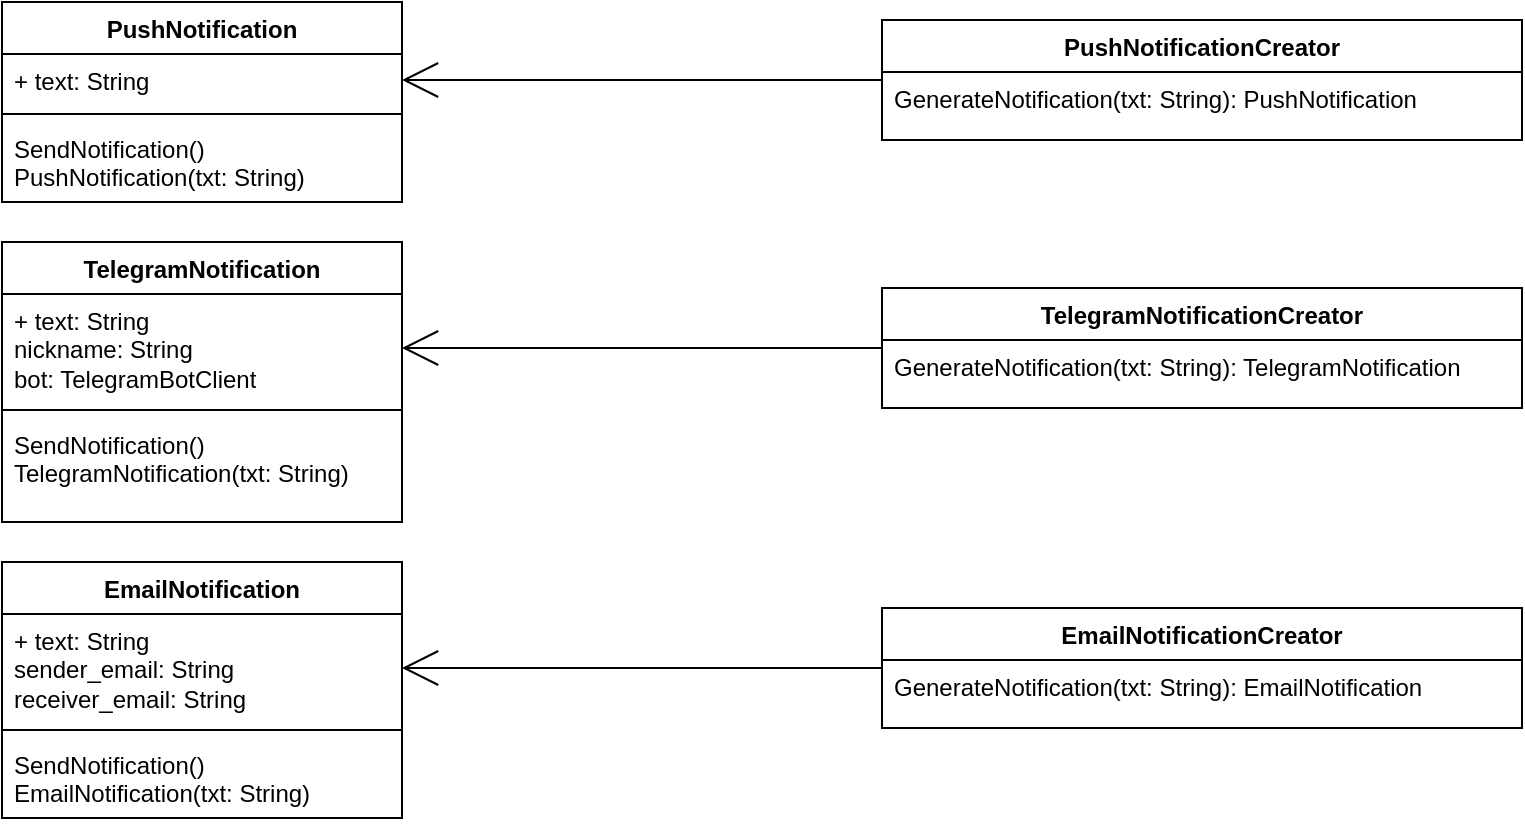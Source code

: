 <mxfile version="26.0.9" pages="2">
  <diagram name="Без паттерна" id="xz3U-ByC0ffsWiTSNZ2B">
    <mxGraphModel dx="1050" dy="621" grid="1" gridSize="10" guides="1" tooltips="1" connect="1" arrows="1" fold="1" page="1" pageScale="1" pageWidth="827" pageHeight="1169" math="0" shadow="0">
      <root>
        <mxCell id="0" />
        <mxCell id="1" parent="0" />
        <mxCell id="N7K4YCnkLaYlek5cA4Ty-5" value="PushNotificationCreator" style="swimlane;fontStyle=1;align=center;verticalAlign=top;childLayout=stackLayout;horizontal=1;startSize=26;horizontalStack=0;resizeParent=1;resizeParentMax=0;resizeLast=0;collapsible=1;marginBottom=0;whiteSpace=wrap;html=1;" parent="1" vertex="1">
          <mxGeometry x="480" y="89" width="320" height="60" as="geometry">
            <mxRectangle x="520" y="79" width="170" height="30" as="alternateBounds" />
          </mxGeometry>
        </mxCell>
        <mxCell id="N7K4YCnkLaYlek5cA4Ty-8" value="GenerateNotification(txt: String): PushNotification" style="text;strokeColor=none;fillColor=none;align=left;verticalAlign=top;spacingLeft=4;spacingRight=4;overflow=hidden;rotatable=0;points=[[0,0.5],[1,0.5]];portConstraint=eastwest;whiteSpace=wrap;html=1;" parent="N7K4YCnkLaYlek5cA4Ty-5" vertex="1">
          <mxGeometry y="26" width="320" height="34" as="geometry" />
        </mxCell>
        <mxCell id="N7K4YCnkLaYlek5cA4Ty-13" value="PushNotification" style="swimlane;fontStyle=1;align=center;verticalAlign=top;childLayout=stackLayout;horizontal=1;startSize=26;horizontalStack=0;resizeParent=1;resizeParentMax=0;resizeLast=0;collapsible=1;marginBottom=0;whiteSpace=wrap;html=1;" parent="1" vertex="1">
          <mxGeometry x="40" y="80" width="200" height="100" as="geometry" />
        </mxCell>
        <mxCell id="N7K4YCnkLaYlek5cA4Ty-14" value="+ text: String" style="text;strokeColor=none;fillColor=none;align=left;verticalAlign=top;spacingLeft=4;spacingRight=4;overflow=hidden;rotatable=0;points=[[0,0.5],[1,0.5]];portConstraint=eastwest;whiteSpace=wrap;html=1;" parent="N7K4YCnkLaYlek5cA4Ty-13" vertex="1">
          <mxGeometry y="26" width="200" height="26" as="geometry" />
        </mxCell>
        <mxCell id="N7K4YCnkLaYlek5cA4Ty-15" value="" style="line;strokeWidth=1;fillColor=none;align=left;verticalAlign=middle;spacingTop=-1;spacingLeft=3;spacingRight=3;rotatable=0;labelPosition=right;points=[];portConstraint=eastwest;strokeColor=inherit;" parent="N7K4YCnkLaYlek5cA4Ty-13" vertex="1">
          <mxGeometry y="52" width="200" height="8" as="geometry" />
        </mxCell>
        <mxCell id="N7K4YCnkLaYlek5cA4Ty-16" value="SendNotification()&lt;div&gt;PushNotification(txt: String)&lt;/div&gt;" style="text;strokeColor=none;fillColor=none;align=left;verticalAlign=top;spacingLeft=4;spacingRight=4;overflow=hidden;rotatable=0;points=[[0,0.5],[1,0.5]];portConstraint=eastwest;whiteSpace=wrap;html=1;" parent="N7K4YCnkLaYlek5cA4Ty-13" vertex="1">
          <mxGeometry y="60" width="200" height="40" as="geometry" />
        </mxCell>
        <mxCell id="N7K4YCnkLaYlek5cA4Ty-17" value="TelegramNotification" style="swimlane;fontStyle=1;align=center;verticalAlign=top;childLayout=stackLayout;horizontal=1;startSize=26;horizontalStack=0;resizeParent=1;resizeParentMax=0;resizeLast=0;collapsible=1;marginBottom=0;whiteSpace=wrap;html=1;" parent="1" vertex="1">
          <mxGeometry x="40" y="200" width="200" height="140" as="geometry" />
        </mxCell>
        <mxCell id="N7K4YCnkLaYlek5cA4Ty-18" value="+ text: String&lt;div&gt;nickname: String&lt;/div&gt;&lt;div&gt;bot: TelegramBotClient&lt;/div&gt;" style="text;strokeColor=none;fillColor=none;align=left;verticalAlign=top;spacingLeft=4;spacingRight=4;overflow=hidden;rotatable=0;points=[[0,0.5],[1,0.5]];portConstraint=eastwest;whiteSpace=wrap;html=1;" parent="N7K4YCnkLaYlek5cA4Ty-17" vertex="1">
          <mxGeometry y="26" width="200" height="54" as="geometry" />
        </mxCell>
        <mxCell id="N7K4YCnkLaYlek5cA4Ty-19" value="" style="line;strokeWidth=1;fillColor=none;align=left;verticalAlign=middle;spacingTop=-1;spacingLeft=3;spacingRight=3;rotatable=0;labelPosition=right;points=[];portConstraint=eastwest;strokeColor=inherit;" parent="N7K4YCnkLaYlek5cA4Ty-17" vertex="1">
          <mxGeometry y="80" width="200" height="8" as="geometry" />
        </mxCell>
        <mxCell id="N7K4YCnkLaYlek5cA4Ty-20" value="SendNotification()&lt;div&gt;TelegramNotification(txt: String)&lt;/div&gt;" style="text;strokeColor=none;fillColor=none;align=left;verticalAlign=top;spacingLeft=4;spacingRight=4;overflow=hidden;rotatable=0;points=[[0,0.5],[1,0.5]];portConstraint=eastwest;whiteSpace=wrap;html=1;" parent="N7K4YCnkLaYlek5cA4Ty-17" vertex="1">
          <mxGeometry y="88" width="200" height="52" as="geometry" />
        </mxCell>
        <mxCell id="N7K4YCnkLaYlek5cA4Ty-21" value="EmailNotification" style="swimlane;fontStyle=1;align=center;verticalAlign=top;childLayout=stackLayout;horizontal=1;startSize=26;horizontalStack=0;resizeParent=1;resizeParentMax=0;resizeLast=0;collapsible=1;marginBottom=0;whiteSpace=wrap;html=1;" parent="1" vertex="1">
          <mxGeometry x="40" y="360" width="200" height="128" as="geometry" />
        </mxCell>
        <mxCell id="N7K4YCnkLaYlek5cA4Ty-22" value="+ text: String&lt;div&gt;sender_email: String&lt;/div&gt;&lt;div&gt;receiver_email: String&lt;/div&gt;" style="text;strokeColor=none;fillColor=none;align=left;verticalAlign=top;spacingLeft=4;spacingRight=4;overflow=hidden;rotatable=0;points=[[0,0.5],[1,0.5]];portConstraint=eastwest;whiteSpace=wrap;html=1;" parent="N7K4YCnkLaYlek5cA4Ty-21" vertex="1">
          <mxGeometry y="26" width="200" height="54" as="geometry" />
        </mxCell>
        <mxCell id="N7K4YCnkLaYlek5cA4Ty-23" value="" style="line;strokeWidth=1;fillColor=none;align=left;verticalAlign=middle;spacingTop=-1;spacingLeft=3;spacingRight=3;rotatable=0;labelPosition=right;points=[];portConstraint=eastwest;strokeColor=inherit;" parent="N7K4YCnkLaYlek5cA4Ty-21" vertex="1">
          <mxGeometry y="80" width="200" height="8" as="geometry" />
        </mxCell>
        <mxCell id="N7K4YCnkLaYlek5cA4Ty-24" value="SendNotification()&lt;div&gt;EmailNotification(txt: String)&lt;/div&gt;" style="text;strokeColor=none;fillColor=none;align=left;verticalAlign=top;spacingLeft=4;spacingRight=4;overflow=hidden;rotatable=0;points=[[0,0.5],[1,0.5]];portConstraint=eastwest;whiteSpace=wrap;html=1;" parent="N7K4YCnkLaYlek5cA4Ty-21" vertex="1">
          <mxGeometry y="88" width="200" height="40" as="geometry" />
        </mxCell>
        <mxCell id="N7K4YCnkLaYlek5cA4Ty-25" value="TelegramNotificationCreator" style="swimlane;fontStyle=1;align=center;verticalAlign=top;childLayout=stackLayout;horizontal=1;startSize=26;horizontalStack=0;resizeParent=1;resizeParentMax=0;resizeLast=0;collapsible=1;marginBottom=0;whiteSpace=wrap;html=1;" parent="1" vertex="1">
          <mxGeometry x="480" y="223" width="320" height="60" as="geometry" />
        </mxCell>
        <mxCell id="N7K4YCnkLaYlek5cA4Ty-28" value="GenerateNotification(txt: String): TelegramNotification" style="text;strokeColor=none;fillColor=none;align=left;verticalAlign=top;spacingLeft=4;spacingRight=4;overflow=hidden;rotatable=0;points=[[0,0.5],[1,0.5]];portConstraint=eastwest;whiteSpace=wrap;html=1;" parent="N7K4YCnkLaYlek5cA4Ty-25" vertex="1">
          <mxGeometry y="26" width="320" height="34" as="geometry" />
        </mxCell>
        <mxCell id="N7K4YCnkLaYlek5cA4Ty-29" value="EmailNotificationCreator" style="swimlane;fontStyle=1;align=center;verticalAlign=top;childLayout=stackLayout;horizontal=1;startSize=26;horizontalStack=0;resizeParent=1;resizeParentMax=0;resizeLast=0;collapsible=1;marginBottom=0;whiteSpace=wrap;html=1;" parent="1" vertex="1">
          <mxGeometry x="480" y="383" width="320" height="60" as="geometry" />
        </mxCell>
        <mxCell id="N7K4YCnkLaYlek5cA4Ty-32" value="GenerateNotification(txt: String): EmailNotification" style="text;strokeColor=none;fillColor=none;align=left;verticalAlign=top;spacingLeft=4;spacingRight=4;overflow=hidden;rotatable=0;points=[[0,0.5],[1,0.5]];portConstraint=eastwest;whiteSpace=wrap;html=1;" parent="N7K4YCnkLaYlek5cA4Ty-29" vertex="1">
          <mxGeometry y="26" width="320" height="34" as="geometry" />
        </mxCell>
        <mxCell id="N7K4YCnkLaYlek5cA4Ty-40" style="edgeStyle=orthogonalEdgeStyle;rounded=0;orthogonalLoop=1;jettySize=auto;html=1;entryX=1;entryY=0.5;entryDx=0;entryDy=0;endArrow=open;endFill=0;endSize=16;exitX=0;exitY=0.5;exitDx=0;exitDy=0;" parent="1" source="N7K4YCnkLaYlek5cA4Ty-5" target="N7K4YCnkLaYlek5cA4Ty-14" edge="1">
          <mxGeometry relative="1" as="geometry">
            <mxPoint x="520" y="119.0" as="sourcePoint" />
          </mxGeometry>
        </mxCell>
        <mxCell id="N7K4YCnkLaYlek5cA4Ty-41" style="edgeStyle=orthogonalEdgeStyle;rounded=0;orthogonalLoop=1;jettySize=auto;html=1;entryX=1;entryY=0.5;entryDx=0;entryDy=0;endSize=16;endArrow=open;endFill=0;exitX=0;exitY=0.5;exitDx=0;exitDy=0;" parent="1" source="N7K4YCnkLaYlek5cA4Ty-25" target="N7K4YCnkLaYlek5cA4Ty-18" edge="1">
          <mxGeometry relative="1" as="geometry">
            <mxPoint x="520" y="239" as="sourcePoint" />
          </mxGeometry>
        </mxCell>
        <mxCell id="N7K4YCnkLaYlek5cA4Ty-42" style="edgeStyle=orthogonalEdgeStyle;rounded=0;orthogonalLoop=1;jettySize=auto;html=1;entryX=1;entryY=0.5;entryDx=0;entryDy=0;endSize=16;endArrow=open;endFill=0;exitX=0;exitY=0.5;exitDx=0;exitDy=0;" parent="1" source="N7K4YCnkLaYlek5cA4Ty-29" target="N7K4YCnkLaYlek5cA4Ty-22" edge="1">
          <mxGeometry relative="1" as="geometry">
            <mxPoint x="520" y="400" as="sourcePoint" />
          </mxGeometry>
        </mxCell>
      </root>
    </mxGraphModel>
  </diagram>
  <diagram id="axmIACQ7HFQBNPmrluay" name="С паттерном">
    <mxGraphModel dx="1050" dy="621" grid="1" gridSize="10" guides="1" tooltips="1" connect="1" arrows="1" fold="1" page="1" pageScale="1" pageWidth="827" pageHeight="1169" math="0" shadow="0">
      <root>
        <mxCell id="0" />
        <mxCell id="1" parent="0" />
        <mxCell id="JSwoCWddkZc2TDsf9Ant-28" value="PushNotification" style="swimlane;fontStyle=1;align=center;verticalAlign=top;childLayout=stackLayout;horizontal=1;startSize=26;horizontalStack=0;resizeParent=1;resizeParentMax=0;resizeLast=0;collapsible=1;marginBottom=0;whiteSpace=wrap;html=1;" parent="1" vertex="1">
          <mxGeometry x="80" y="271" width="160" height="66" as="geometry" />
        </mxCell>
        <mxCell id="JSwoCWddkZc2TDsf9Ant-31" value="SendNotification()&lt;div&gt;PushNotification(txt: String)&lt;/div&gt;" style="text;strokeColor=none;fillColor=none;align=left;verticalAlign=top;spacingLeft=4;spacingRight=4;overflow=hidden;rotatable=0;points=[[0,0.5],[1,0.5]];portConstraint=eastwest;whiteSpace=wrap;html=1;" parent="JSwoCWddkZc2TDsf9Ant-28" vertex="1">
          <mxGeometry y="26" width="160" height="40" as="geometry" />
        </mxCell>
        <mxCell id="JSwoCWddkZc2TDsf9Ant-32" value="TelegramNotification" style="swimlane;fontStyle=1;align=center;verticalAlign=top;childLayout=stackLayout;horizontal=1;startSize=26;horizontalStack=0;resizeParent=1;resizeParentMax=0;resizeLast=0;collapsible=1;marginBottom=0;whiteSpace=wrap;html=1;" parent="1" vertex="1">
          <mxGeometry x="80" y="371" width="200" height="130" as="geometry" />
        </mxCell>
        <mxCell id="JSwoCWddkZc2TDsf9Ant-33" value="&lt;div&gt;nickname: String&lt;/div&gt;&lt;div&gt;bot: TelegramBotClient&lt;/div&gt;" style="text;strokeColor=none;fillColor=none;align=left;verticalAlign=top;spacingLeft=4;spacingRight=4;overflow=hidden;rotatable=0;points=[[0,0.5],[1,0.5]];portConstraint=eastwest;whiteSpace=wrap;html=1;" parent="JSwoCWddkZc2TDsf9Ant-32" vertex="1">
          <mxGeometry y="26" width="200" height="44" as="geometry" />
        </mxCell>
        <mxCell id="JSwoCWddkZc2TDsf9Ant-34" value="" style="line;strokeWidth=1;fillColor=none;align=left;verticalAlign=middle;spacingTop=-1;spacingLeft=3;spacingRight=3;rotatable=0;labelPosition=right;points=[];portConstraint=eastwest;strokeColor=inherit;" parent="JSwoCWddkZc2TDsf9Ant-32" vertex="1">
          <mxGeometry y="70" width="200" height="8" as="geometry" />
        </mxCell>
        <mxCell id="JSwoCWddkZc2TDsf9Ant-35" value="SendNotification()&lt;div&gt;TelegramNotification(txt: String, nick: String, bot_token: String)&lt;/div&gt;" style="text;strokeColor=none;fillColor=none;align=left;verticalAlign=top;spacingLeft=4;spacingRight=4;overflow=hidden;rotatable=0;points=[[0,0.5],[1,0.5]];portConstraint=eastwest;whiteSpace=wrap;html=1;" parent="JSwoCWddkZc2TDsf9Ant-32" vertex="1">
          <mxGeometry y="78" width="200" height="52" as="geometry" />
        </mxCell>
        <mxCell id="JSwoCWddkZc2TDsf9Ant-36" value="EmailNotification" style="swimlane;fontStyle=1;align=center;verticalAlign=top;childLayout=stackLayout;horizontal=1;startSize=26;horizontalStack=0;resizeParent=1;resizeParentMax=0;resizeLast=0;collapsible=1;marginBottom=0;whiteSpace=wrap;html=1;" parent="1" vertex="1">
          <mxGeometry x="80" y="551" width="200" height="150" as="geometry" />
        </mxCell>
        <mxCell id="JSwoCWddkZc2TDsf9Ant-37" value="&lt;div&gt;sender_email: String&lt;/div&gt;&lt;div&gt;receiver_email: String&lt;/div&gt;" style="text;strokeColor=none;fillColor=none;align=left;verticalAlign=top;spacingLeft=4;spacingRight=4;overflow=hidden;rotatable=0;points=[[0,0.5],[1,0.5]];portConstraint=eastwest;whiteSpace=wrap;html=1;" parent="JSwoCWddkZc2TDsf9Ant-36" vertex="1">
          <mxGeometry y="26" width="200" height="44" as="geometry" />
        </mxCell>
        <mxCell id="JSwoCWddkZc2TDsf9Ant-38" value="" style="line;strokeWidth=1;fillColor=none;align=left;verticalAlign=middle;spacingTop=-1;spacingLeft=3;spacingRight=3;rotatable=0;labelPosition=right;points=[];portConstraint=eastwest;strokeColor=inherit;" parent="JSwoCWddkZc2TDsf9Ant-36" vertex="1">
          <mxGeometry y="70" width="200" height="8" as="geometry" />
        </mxCell>
        <mxCell id="JSwoCWddkZc2TDsf9Ant-39" value="SendNotification()&lt;div&gt;EmailNotification(txt: String, send_email: String, receive_email: String)&lt;/div&gt;" style="text;strokeColor=none;fillColor=none;align=left;verticalAlign=top;spacingLeft=4;spacingRight=4;overflow=hidden;rotatable=0;points=[[0,0.5],[1,0.5]];portConstraint=eastwest;whiteSpace=wrap;html=1;" parent="JSwoCWddkZc2TDsf9Ant-36" vertex="1">
          <mxGeometry y="78" width="200" height="72" as="geometry" />
        </mxCell>
        <mxCell id="JSwoCWddkZc2TDsf9Ant-60" style="edgeStyle=orthogonalEdgeStyle;rounded=0;orthogonalLoop=1;jettySize=auto;html=1;endSize=16;endArrow=block;endFill=0;entryX=1;entryY=0.5;entryDx=0;entryDy=0;" parent="1" source="X2RQ8P52MNac65P0Lngj-10" target="_t6IFTnRhT5IfOJ3-VUN-2" edge="1">
          <mxGeometry relative="1" as="geometry">
            <Array as="points">
              <mxPoint x="760" y="603" />
              <mxPoint x="760" y="160" />
              <mxPoint x="720" y="160" />
            </Array>
            <mxPoint x="730" y="640" as="sourcePoint" />
            <mxPoint x="720" y="170" as="targetPoint" />
          </mxGeometry>
        </mxCell>
        <mxCell id="JSwoCWddkZc2TDsf9Ant-46" style="edgeStyle=orthogonalEdgeStyle;rounded=0;orthogonalLoop=1;jettySize=auto;html=1;endArrow=open;endFill=0;endSize=16;exitX=0;exitY=0.5;exitDx=0;exitDy=0;entryX=1;entryY=0.5;entryDx=0;entryDy=0;" parent="1" source="X2RQ8P52MNac65P0Lngj-4" target="JSwoCWddkZc2TDsf9Ant-31" edge="1">
          <mxGeometry relative="1" as="geometry">
            <mxPoint x="370" y="330" as="sourcePoint" />
            <mxPoint x="310" y="300" as="targetPoint" />
          </mxGeometry>
        </mxCell>
        <mxCell id="JSwoCWddkZc2TDsf9Ant-47" style="edgeStyle=orthogonalEdgeStyle;rounded=0;orthogonalLoop=1;jettySize=auto;html=1;endSize=16;endArrow=open;endFill=0;entryX=1;entryY=0.5;entryDx=0;entryDy=0;" parent="1" source="X2RQ8P52MNac65P0Lngj-6" target="JSwoCWddkZc2TDsf9Ant-33" edge="1">
          <mxGeometry relative="1" as="geometry">
            <mxPoint x="414" y="460" as="sourcePoint" />
            <mxPoint x="329" y="420" as="targetPoint" />
          </mxGeometry>
        </mxCell>
        <mxCell id="JSwoCWddkZc2TDsf9Ant-48" style="edgeStyle=orthogonalEdgeStyle;rounded=0;orthogonalLoop=1;jettySize=auto;html=1;endSize=16;endArrow=open;endFill=0;" parent="1" source="X2RQ8P52MNac65P0Lngj-10" target="JSwoCWddkZc2TDsf9Ant-37" edge="1">
          <mxGeometry relative="1" as="geometry">
            <mxPoint x="414" y="640" as="sourcePoint" />
            <mxPoint x="329" y="560" as="targetPoint" />
          </mxGeometry>
        </mxCell>
        <mxCell id="JSwoCWddkZc2TDsf9Ant-49" value="&lt;i&gt;Notification&lt;/i&gt;" style="swimlane;fontStyle=1;align=center;verticalAlign=top;childLayout=stackLayout;horizontal=1;startSize=26;horizontalStack=0;resizeParent=1;resizeParentMax=0;resizeLast=0;collapsible=1;marginBottom=0;whiteSpace=wrap;html=1;" parent="1" vertex="1">
          <mxGeometry x="80" y="122" width="160" height="100" as="geometry" />
        </mxCell>
        <mxCell id="JSwoCWddkZc2TDsf9Ant-50" value="+ text: String" style="text;strokeColor=none;fillColor=none;align=left;verticalAlign=top;spacingLeft=4;spacingRight=4;overflow=hidden;rotatable=0;points=[[0,0.5],[1,0.5]];portConstraint=eastwest;whiteSpace=wrap;html=1;" parent="JSwoCWddkZc2TDsf9Ant-49" vertex="1">
          <mxGeometry y="26" width="160" height="26" as="geometry" />
        </mxCell>
        <mxCell id="JSwoCWddkZc2TDsf9Ant-51" value="" style="line;strokeWidth=1;fillColor=none;align=left;verticalAlign=middle;spacingTop=-1;spacingLeft=3;spacingRight=3;rotatable=0;labelPosition=right;points=[];portConstraint=eastwest;strokeColor=inherit;" parent="JSwoCWddkZc2TDsf9Ant-49" vertex="1">
          <mxGeometry y="52" width="160" height="8" as="geometry" />
        </mxCell>
        <mxCell id="JSwoCWddkZc2TDsf9Ant-52" value="&lt;i&gt;SendNotification()&lt;/i&gt;&lt;div&gt;Notification(txt: String)&lt;/div&gt;" style="text;strokeColor=none;fillColor=none;align=left;verticalAlign=top;spacingLeft=4;spacingRight=4;overflow=hidden;rotatable=0;points=[[0,0.5],[1,0.5]];portConstraint=eastwest;whiteSpace=wrap;html=1;" parent="JSwoCWddkZc2TDsf9Ant-49" vertex="1">
          <mxGeometry y="60" width="160" height="40" as="geometry" />
        </mxCell>
        <mxCell id="JSwoCWddkZc2TDsf9Ant-58" style="edgeStyle=orthogonalEdgeStyle;rounded=0;orthogonalLoop=1;jettySize=auto;html=1;endSize=16;endArrow=block;endFill=0;" parent="1" source="JSwoCWddkZc2TDsf9Ant-33" target="JSwoCWddkZc2TDsf9Ant-50" edge="1">
          <mxGeometry relative="1" as="geometry">
            <mxPoint x="70" y="190" as="targetPoint" />
            <Array as="points">
              <mxPoint x="40" y="420" />
              <mxPoint x="40" y="159" />
            </Array>
          </mxGeometry>
        </mxCell>
        <mxCell id="JSwoCWddkZc2TDsf9Ant-59" style="edgeStyle=orthogonalEdgeStyle;rounded=0;orthogonalLoop=1;jettySize=auto;html=1;endSize=16;endArrow=block;endFill=0;" parent="1" source="JSwoCWddkZc2TDsf9Ant-37" target="JSwoCWddkZc2TDsf9Ant-50" edge="1">
          <mxGeometry relative="1" as="geometry">
            <mxPoint x="40" y="170" as="targetPoint" />
            <Array as="points">
              <mxPoint x="40" y="604" />
              <mxPoint x="40" y="159" />
            </Array>
          </mxGeometry>
        </mxCell>
        <mxCell id="JSwoCWddkZc2TDsf9Ant-57" style="edgeStyle=orthogonalEdgeStyle;rounded=0;orthogonalLoop=1;jettySize=auto;html=1;endSize=16;endArrow=block;endFill=0;" parent="1" source="JSwoCWddkZc2TDsf9Ant-31" target="JSwoCWddkZc2TDsf9Ant-50" edge="1">
          <mxGeometry relative="1" as="geometry">
            <mxPoint x="30" y="130" as="targetPoint" />
            <Array as="points">
              <mxPoint x="40" y="310" />
              <mxPoint x="40" y="159" />
            </Array>
            <mxPoint x="80" y="310" as="sourcePoint" />
          </mxGeometry>
        </mxCell>
        <mxCell id="JSwoCWddkZc2TDsf9Ant-61" style="edgeStyle=orthogonalEdgeStyle;rounded=0;orthogonalLoop=1;jettySize=auto;html=1;endSize=16;endArrow=block;endFill=0;entryX=1;entryY=0.5;entryDx=0;entryDy=0;" parent="1" source="X2RQ8P52MNac65P0Lngj-6" target="_t6IFTnRhT5IfOJ3-VUN-2" edge="1">
          <mxGeometry relative="1" as="geometry">
            <Array as="points">
              <mxPoint x="760" y="414" />
              <mxPoint x="760" y="160" />
              <mxPoint x="720" y="160" />
            </Array>
            <mxPoint x="740" y="450" as="sourcePoint" />
            <mxPoint x="720" y="170" as="targetPoint" />
          </mxGeometry>
        </mxCell>
        <mxCell id="JSwoCWddkZc2TDsf9Ant-63" style="edgeStyle=orthogonalEdgeStyle;rounded=0;orthogonalLoop=1;jettySize=auto;html=1;exitX=1;exitY=0.25;exitDx=0;exitDy=0;endArrow=block;endFill=0;endSize=16;entryX=1;entryY=0.5;entryDx=0;entryDy=0;" parent="1" source="X2RQ8P52MNac65P0Lngj-1" target="_t6IFTnRhT5IfOJ3-VUN-2" edge="1">
          <mxGeometry relative="1" as="geometry">
            <Array as="points">
              <mxPoint x="760" y="291" />
              <mxPoint x="760" y="160" />
              <mxPoint x="720" y="160" />
            </Array>
            <mxPoint x="720" y="327" as="sourcePoint" />
            <mxPoint x="720" y="170" as="targetPoint" />
          </mxGeometry>
        </mxCell>
        <mxCell id="JSwoCWddkZc2TDsf9Ant-64" style="edgeStyle=orthogonalEdgeStyle;rounded=0;orthogonalLoop=1;jettySize=auto;html=1;entryX=1;entryY=0.5;entryDx=0;entryDy=0;endSize=16;endArrow=open;endFill=0;exitX=0;exitY=0.5;exitDx=0;exitDy=0;" parent="1" source="_t6IFTnRhT5IfOJ3-VUN-2" target="JSwoCWddkZc2TDsf9Ant-50" edge="1">
          <mxGeometry relative="1" as="geometry">
            <mxPoint x="520" y="162" as="sourcePoint" />
          </mxGeometry>
        </mxCell>
        <mxCell id="_t6IFTnRhT5IfOJ3-VUN-1" value="&lt;i&gt;NotificationCreator&lt;/i&gt;" style="swimlane;fontStyle=1;align=center;verticalAlign=top;childLayout=stackLayout;horizontal=1;startSize=26;horizontalStack=0;resizeParent=1;resizeParentMax=0;resizeLast=0;collapsible=1;marginBottom=0;whiteSpace=wrap;html=1;" parent="1" vertex="1">
          <mxGeometry x="470" y="122" width="250" height="100" as="geometry" />
        </mxCell>
        <mxCell id="_t6IFTnRhT5IfOJ3-VUN-2" value="+ notification: Notification" style="text;strokeColor=none;fillColor=none;align=left;verticalAlign=top;spacingLeft=4;spacingRight=4;overflow=hidden;rotatable=0;points=[[0,0.5],[1,0.5]];portConstraint=eastwest;whiteSpace=wrap;html=1;" parent="_t6IFTnRhT5IfOJ3-VUN-1" vertex="1">
          <mxGeometry y="26" width="250" height="26" as="geometry" />
        </mxCell>
        <mxCell id="_t6IFTnRhT5IfOJ3-VUN-3" value="" style="line;strokeWidth=1;fillColor=none;align=left;verticalAlign=middle;spacingTop=-1;spacingLeft=3;spacingRight=3;rotatable=0;labelPosition=right;points=[];portConstraint=eastwest;strokeColor=inherit;" parent="_t6IFTnRhT5IfOJ3-VUN-1" vertex="1">
          <mxGeometry y="52" width="250" height="8" as="geometry" />
        </mxCell>
        <mxCell id="_t6IFTnRhT5IfOJ3-VUN-4" value="&lt;div&gt;NotificationCreator()&lt;/div&gt;&lt;i&gt;GenerateNotification(): Notification&lt;/i&gt;" style="text;strokeColor=none;fillColor=none;align=left;verticalAlign=top;spacingLeft=4;spacingRight=4;overflow=hidden;rotatable=0;points=[[0,0.5],[1,0.5]];portConstraint=eastwest;whiteSpace=wrap;html=1;" parent="_t6IFTnRhT5IfOJ3-VUN-1" vertex="1">
          <mxGeometry y="60" width="250" height="40" as="geometry" />
        </mxCell>
        <mxCell id="X2RQ8P52MNac65P0Lngj-1" value="PushNotificationCreator" style="swimlane;fontStyle=1;align=center;verticalAlign=top;childLayout=stackLayout;horizontal=1;startSize=26;horizontalStack=0;resizeParent=1;resizeParentMax=0;resizeLast=0;collapsible=1;marginBottom=0;whiteSpace=wrap;html=1;" parent="1" vertex="1">
          <mxGeometry x="470" y="278" width="250" height="52" as="geometry" />
        </mxCell>
        <mxCell id="X2RQ8P52MNac65P0Lngj-4" value="GenerateNotification(txt: String): Notification" style="text;strokeColor=none;fillColor=none;align=left;verticalAlign=top;spacingLeft=4;spacingRight=4;overflow=hidden;rotatable=0;points=[[0,0.5],[1,0.5]];portConstraint=eastwest;whiteSpace=wrap;html=1;" parent="X2RQ8P52MNac65P0Lngj-1" vertex="1">
          <mxGeometry y="26" width="250" height="26" as="geometry" />
        </mxCell>
        <mxCell id="X2RQ8P52MNac65P0Lngj-5" value="TelegaramNotificationCreator" style="swimlane;fontStyle=1;align=center;verticalAlign=top;childLayout=stackLayout;horizontal=1;startSize=26;horizontalStack=0;resizeParent=1;resizeParentMax=0;resizeLast=0;collapsible=1;marginBottom=0;whiteSpace=wrap;html=1;" parent="1" vertex="1">
          <mxGeometry x="470" y="376" width="250" height="120" as="geometry" />
        </mxCell>
        <mxCell id="X2RQ8P52MNac65P0Lngj-6" value="nickname: String&lt;div&gt;bot_token: String&lt;/div&gt;" style="text;strokeColor=none;fillColor=none;align=left;verticalAlign=top;spacingLeft=4;spacingRight=4;overflow=hidden;rotatable=0;points=[[0,0.5],[1,0.5]];portConstraint=eastwest;whiteSpace=wrap;html=1;" parent="X2RQ8P52MNac65P0Lngj-5" vertex="1">
          <mxGeometry y="26" width="250" height="34" as="geometry" />
        </mxCell>
        <mxCell id="X2RQ8P52MNac65P0Lngj-7" value="" style="line;strokeWidth=1;fillColor=none;align=left;verticalAlign=middle;spacingTop=-1;spacingLeft=3;spacingRight=3;rotatable=0;labelPosition=right;points=[];portConstraint=eastwest;strokeColor=inherit;" parent="X2RQ8P52MNac65P0Lngj-5" vertex="1">
          <mxGeometry y="60" width="250" height="8" as="geometry" />
        </mxCell>
        <mxCell id="X2RQ8P52MNac65P0Lngj-8" value="TelegramNotificationCreator(nick: String, bot_tok: String)&lt;div&gt;GenerateNotification(txt: String): Notification&lt;/div&gt;" style="text;strokeColor=none;fillColor=none;align=left;verticalAlign=top;spacingLeft=4;spacingRight=4;overflow=hidden;rotatable=0;points=[[0,0.5],[1,0.5]];portConstraint=eastwest;whiteSpace=wrap;html=1;" parent="X2RQ8P52MNac65P0Lngj-5" vertex="1">
          <mxGeometry y="68" width="250" height="52" as="geometry" />
        </mxCell>
        <mxCell id="X2RQ8P52MNac65P0Lngj-9" value="EmailNotificationCreator" style="swimlane;fontStyle=1;align=center;verticalAlign=top;childLayout=stackLayout;horizontal=1;startSize=26;horizontalStack=0;resizeParent=1;resizeParentMax=0;resizeLast=0;collapsible=1;marginBottom=0;whiteSpace=wrap;html=1;" parent="1" vertex="1">
          <mxGeometry x="470" y="557" width="250" height="120" as="geometry" />
        </mxCell>
        <mxCell id="X2RQ8P52MNac65P0Lngj-10" value="sender_email: String&lt;div&gt;receiver_email: String&lt;/div&gt;" style="text;strokeColor=none;fillColor=none;align=left;verticalAlign=top;spacingLeft=4;spacingRight=4;overflow=hidden;rotatable=0;points=[[0,0.5],[1,0.5]];portConstraint=eastwest;whiteSpace=wrap;html=1;" parent="X2RQ8P52MNac65P0Lngj-9" vertex="1">
          <mxGeometry y="26" width="250" height="34" as="geometry" />
        </mxCell>
        <mxCell id="X2RQ8P52MNac65P0Lngj-11" value="" style="line;strokeWidth=1;fillColor=none;align=left;verticalAlign=middle;spacingTop=-1;spacingLeft=3;spacingRight=3;rotatable=0;labelPosition=right;points=[];portConstraint=eastwest;strokeColor=inherit;" parent="X2RQ8P52MNac65P0Lngj-9" vertex="1">
          <mxGeometry y="60" width="250" height="8" as="geometry" />
        </mxCell>
        <mxCell id="X2RQ8P52MNac65P0Lngj-12" value="EmailNotificationCreator(sender: String, receiver: String)&lt;div&gt;GenerateNotification(txt: String): Notification&lt;/div&gt;" style="text;strokeColor=none;fillColor=none;align=left;verticalAlign=top;spacingLeft=4;spacingRight=4;overflow=hidden;rotatable=0;points=[[0,0.5],[1,0.5]];portConstraint=eastwest;whiteSpace=wrap;html=1;" parent="X2RQ8P52MNac65P0Lngj-9" vertex="1">
          <mxGeometry y="68" width="250" height="52" as="geometry" />
        </mxCell>
      </root>
    </mxGraphModel>
  </diagram>
</mxfile>
